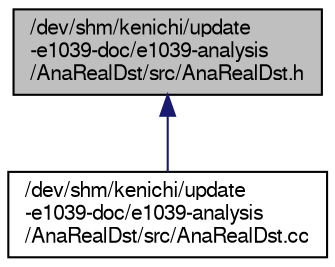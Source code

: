digraph "/dev/shm/kenichi/update-e1039-doc/e1039-analysis/AnaRealDst/src/AnaRealDst.h"
{
  bgcolor="transparent";
  edge [fontname="FreeSans",fontsize="10",labelfontname="FreeSans",labelfontsize="10"];
  node [fontname="FreeSans",fontsize="10",shape=record];
  Node1 [label="/dev/shm/kenichi/update\l-e1039-doc/e1039-analysis\l/AnaRealDst/src/AnaRealDst.h",height=0.2,width=0.4,color="black", fillcolor="grey75", style="filled" fontcolor="black"];
  Node1 -> Node2 [dir="back",color="midnightblue",fontsize="10",style="solid",fontname="FreeSans"];
  Node2 [label="/dev/shm/kenichi/update\l-e1039-doc/e1039-analysis\l/AnaRealDst/src/AnaRealDst.cc",height=0.2,width=0.4,color="black",URL="$dd/d33/AnaRealDst_8cc.html"];
}
